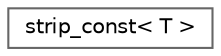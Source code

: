 digraph "类继承关系图"
{
 // LATEX_PDF_SIZE
  bgcolor="transparent";
  edge [fontname=Helvetica,fontsize=10,labelfontname=Helvetica,labelfontsize=10];
  node [fontname=Helvetica,fontsize=10,shape=box,height=0.2,width=0.4];
  rankdir="LR";
  Node0 [id="Node000000",label="strip_const\< T \>",height=0.2,width=0.4,color="grey40", fillcolor="white", style="filled",URL="$structstrip__const.html",tooltip=" "];
}

